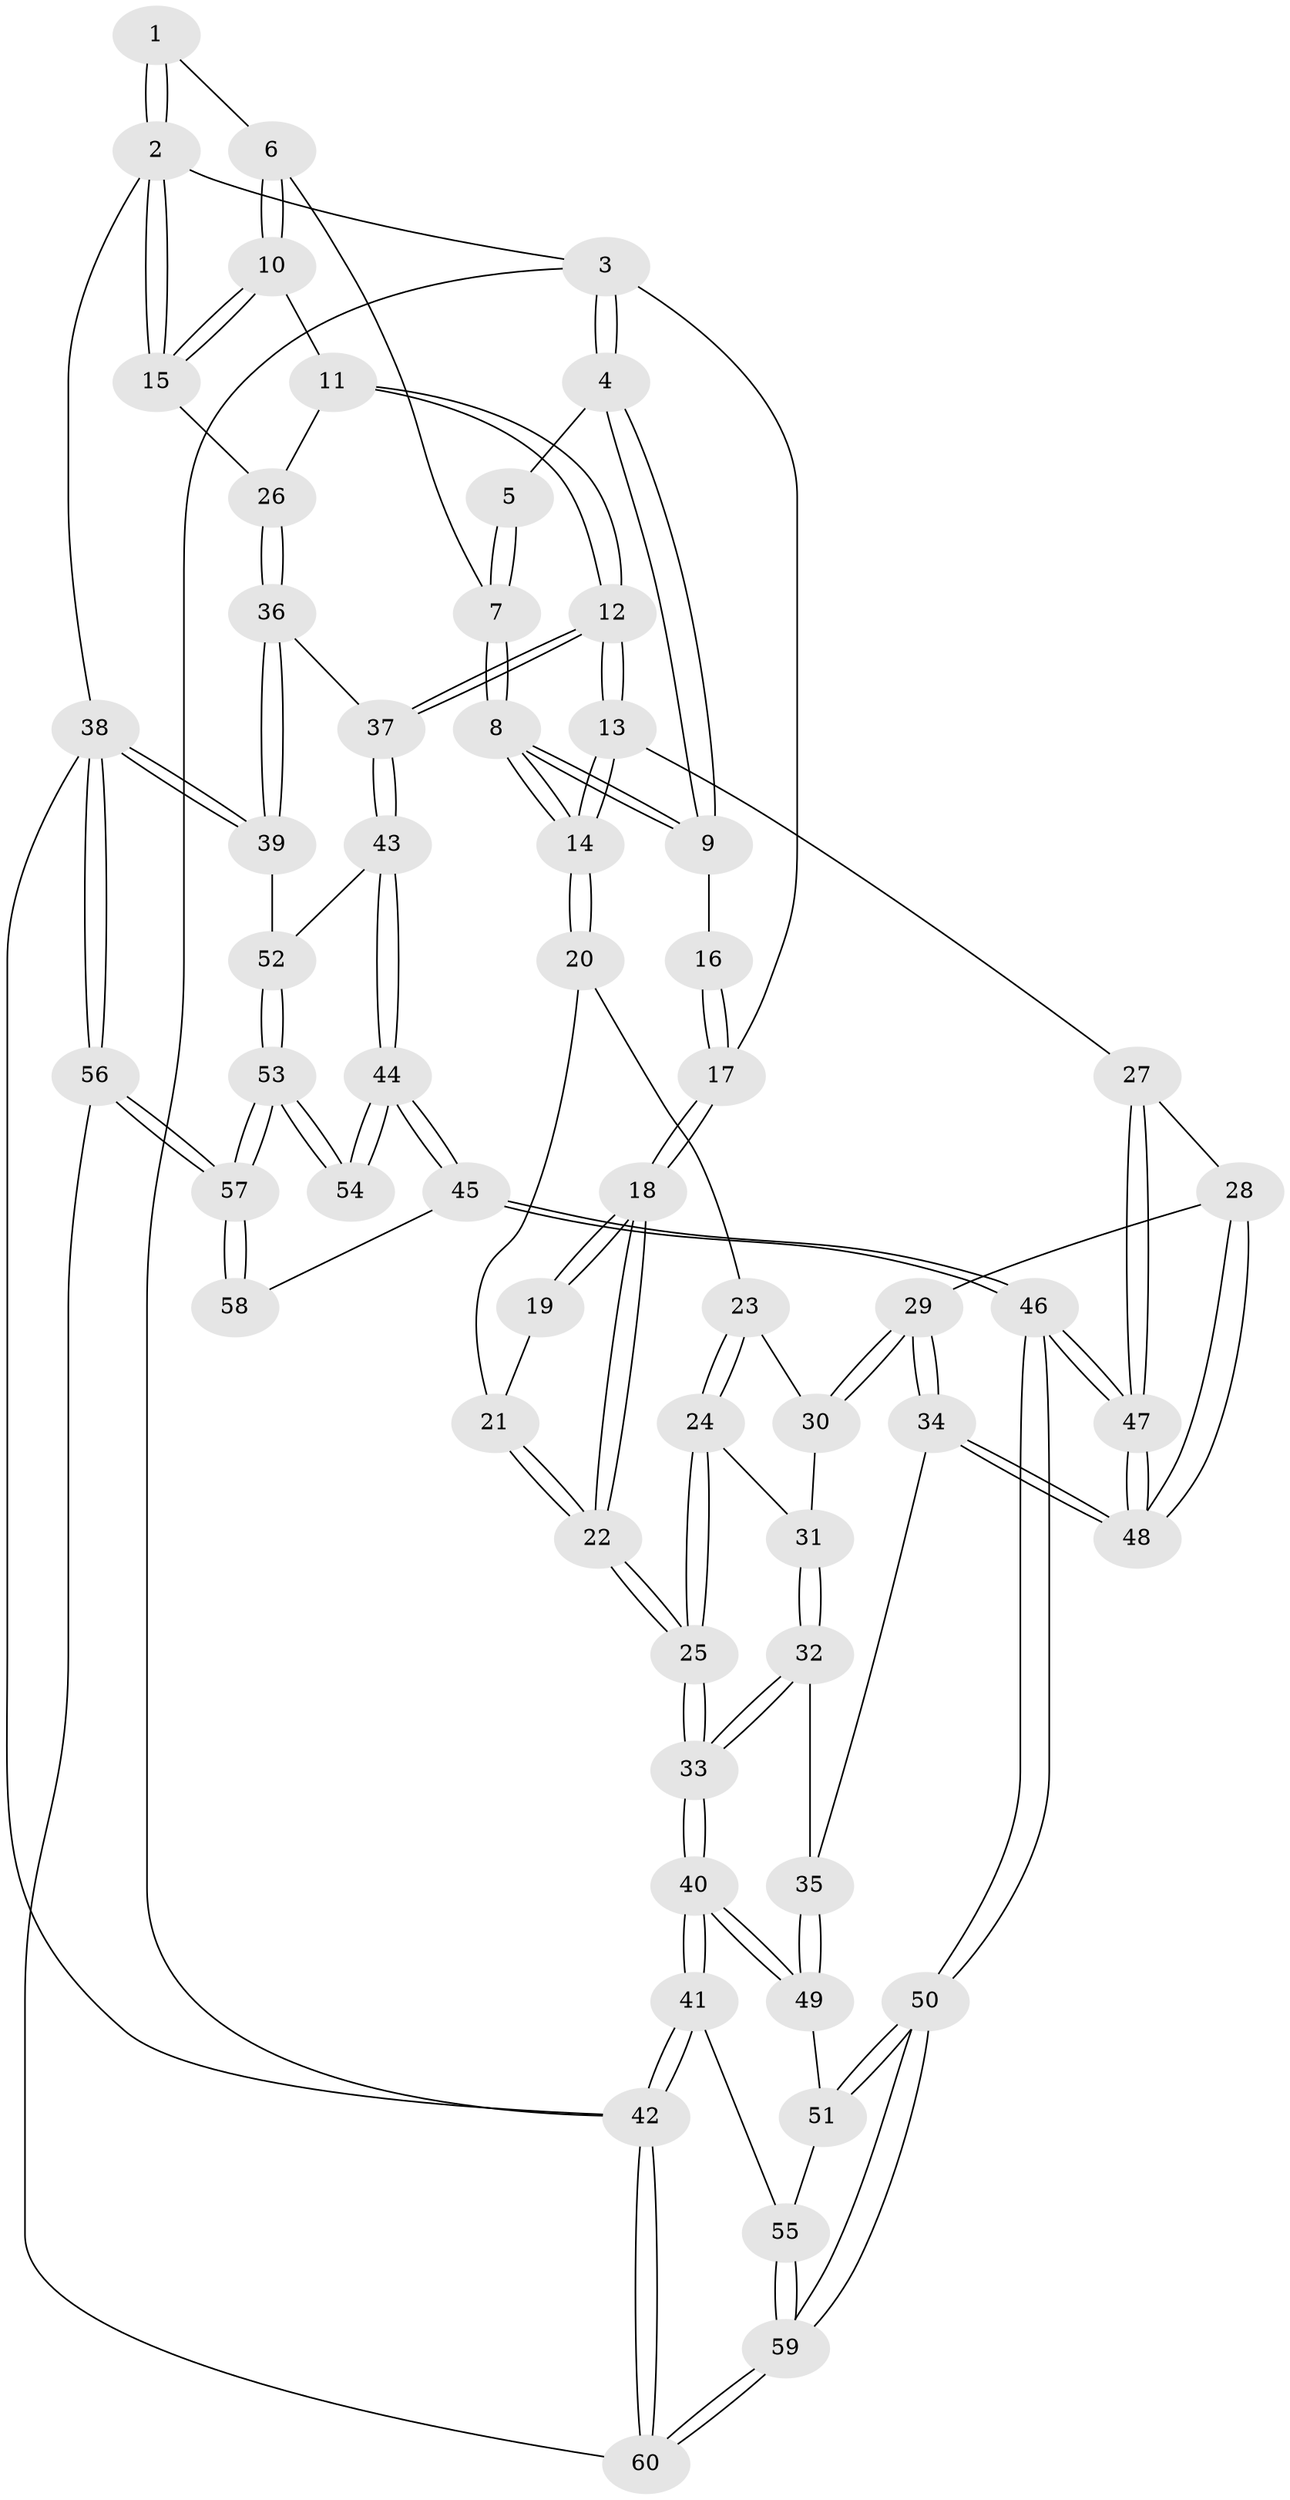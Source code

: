 // Generated by graph-tools (version 1.1) at 2025/11/02/27/25 16:11:51]
// undirected, 60 vertices, 147 edges
graph export_dot {
graph [start="1"]
  node [color=gray90,style=filled];
  1 [pos="+0.7772374947345275+0"];
  2 [pos="+1+0"];
  3 [pos="+0+0"];
  4 [pos="+0.09918970416897702+0"];
  5 [pos="+0.34021334254584606+0"];
  6 [pos="+0.6748459508540288+0.11472794168374678"];
  7 [pos="+0.40961242423069666+0.09094377549650101"];
  8 [pos="+0.33319926263345223+0.2761445590910113"];
  9 [pos="+0.2176690345280393+0.2216375926655485"];
  10 [pos="+0.721552814440376+0.2693205329273428"];
  11 [pos="+0.7105125843229515+0.3153560062255883"];
  12 [pos="+0.6350407538302569+0.4414592691963755"];
  13 [pos="+0.43480240592891234+0.4253921766878531"];
  14 [pos="+0.3653562443052893+0.3544656885092331"];
  15 [pos="+1+0"];
  16 [pos="+0.1323496415288621+0.23465469234497296"];
  17 [pos="+0+0"];
  18 [pos="+0+0.35862001327271026"];
  19 [pos="+0.09891312976334264+0.2907516915449465"];
  20 [pos="+0.12257255461626036+0.43926932847264394"];
  21 [pos="+0.08016977011142612+0.40815044621137303"];
  22 [pos="+0+0.4008779271050844"];
  23 [pos="+0.12025331778822612+0.4653476048920437"];
  24 [pos="+0.023747330206350593+0.5461826902193229"];
  25 [pos="+0+0.568909654896905"];
  26 [pos="+1+0.4031530010469246"];
  27 [pos="+0.3832035921330097+0.5107894448526318"];
  28 [pos="+0.2517016772611094+0.6069855941006477"];
  29 [pos="+0.22483479879208085+0.6208302449401"];
  30 [pos="+0.14751904190045112+0.5400765636873205"];
  31 [pos="+0.07319041804595165+0.577147039697161"];
  32 [pos="+0.08494247814650863+0.6313322551648467"];
  33 [pos="+0+0.7483621051781107"];
  34 [pos="+0.2046632851649146+0.6535563627145344"];
  35 [pos="+0.19077007189215905+0.6703018256222625"];
  36 [pos="+1+0.525285665432082"];
  37 [pos="+0.6924263972401749+0.5443449394199068"];
  38 [pos="+1+1"];
  39 [pos="+1+0.7358216612798696"];
  40 [pos="+0+0.7728838350186984"];
  41 [pos="+0+0.9006719147875761"];
  42 [pos="+0+1"];
  43 [pos="+0.7017790538387129+0.6799109037485277"];
  44 [pos="+0.700659793387124+0.6830600327093144"];
  45 [pos="+0.47895299812055303+0.8828273295674124"];
  46 [pos="+0.4519898214812312+0.903301183943198"];
  47 [pos="+0.42821696587808383+0.8357576074199833"];
  48 [pos="+0.39596176837144+0.8021956739596466"];
  49 [pos="+0.17287322854547094+0.7337539220147823"];
  50 [pos="+0.3909003791407725+1"];
  51 [pos="+0.2051257339789264+0.8274506418881175"];
  52 [pos="+0.9550859084936864+0.7393209205337428"];
  53 [pos="+0.8317310601319703+0.9516547546643869"];
  54 [pos="+0.8188165276308175+0.9286516109064975"];
  55 [pos="+0+0.8959582984090285"];
  56 [pos="+1+1"];
  57 [pos="+0.8396779401614908+0.9745413601498515"];
  58 [pos="+0.5790961786369034+0.9026057435004109"];
  59 [pos="+0.39053932570638633+1"];
  60 [pos="+0.3993592915624241+1"];
  1 -- 2;
  1 -- 2;
  1 -- 6;
  2 -- 3;
  2 -- 15;
  2 -- 15;
  2 -- 38;
  3 -- 4;
  3 -- 4;
  3 -- 17;
  3 -- 42;
  4 -- 5;
  4 -- 9;
  4 -- 9;
  5 -- 7;
  5 -- 7;
  6 -- 7;
  6 -- 10;
  6 -- 10;
  7 -- 8;
  7 -- 8;
  8 -- 9;
  8 -- 9;
  8 -- 14;
  8 -- 14;
  9 -- 16;
  10 -- 11;
  10 -- 15;
  10 -- 15;
  11 -- 12;
  11 -- 12;
  11 -- 26;
  12 -- 13;
  12 -- 13;
  12 -- 37;
  12 -- 37;
  13 -- 14;
  13 -- 14;
  13 -- 27;
  14 -- 20;
  14 -- 20;
  15 -- 26;
  16 -- 17;
  16 -- 17;
  17 -- 18;
  17 -- 18;
  18 -- 19;
  18 -- 19;
  18 -- 22;
  18 -- 22;
  19 -- 21;
  20 -- 21;
  20 -- 23;
  21 -- 22;
  21 -- 22;
  22 -- 25;
  22 -- 25;
  23 -- 24;
  23 -- 24;
  23 -- 30;
  24 -- 25;
  24 -- 25;
  24 -- 31;
  25 -- 33;
  25 -- 33;
  26 -- 36;
  26 -- 36;
  27 -- 28;
  27 -- 47;
  27 -- 47;
  28 -- 29;
  28 -- 48;
  28 -- 48;
  29 -- 30;
  29 -- 30;
  29 -- 34;
  29 -- 34;
  30 -- 31;
  31 -- 32;
  31 -- 32;
  32 -- 33;
  32 -- 33;
  32 -- 35;
  33 -- 40;
  33 -- 40;
  34 -- 35;
  34 -- 48;
  34 -- 48;
  35 -- 49;
  35 -- 49;
  36 -- 37;
  36 -- 39;
  36 -- 39;
  37 -- 43;
  37 -- 43;
  38 -- 39;
  38 -- 39;
  38 -- 56;
  38 -- 56;
  38 -- 42;
  39 -- 52;
  40 -- 41;
  40 -- 41;
  40 -- 49;
  40 -- 49;
  41 -- 42;
  41 -- 42;
  41 -- 55;
  42 -- 60;
  42 -- 60;
  43 -- 44;
  43 -- 44;
  43 -- 52;
  44 -- 45;
  44 -- 45;
  44 -- 54;
  44 -- 54;
  45 -- 46;
  45 -- 46;
  45 -- 58;
  46 -- 47;
  46 -- 47;
  46 -- 50;
  46 -- 50;
  47 -- 48;
  47 -- 48;
  49 -- 51;
  50 -- 51;
  50 -- 51;
  50 -- 59;
  50 -- 59;
  51 -- 55;
  52 -- 53;
  52 -- 53;
  53 -- 54;
  53 -- 54;
  53 -- 57;
  53 -- 57;
  55 -- 59;
  55 -- 59;
  56 -- 57;
  56 -- 57;
  56 -- 60;
  57 -- 58;
  57 -- 58;
  59 -- 60;
  59 -- 60;
}
